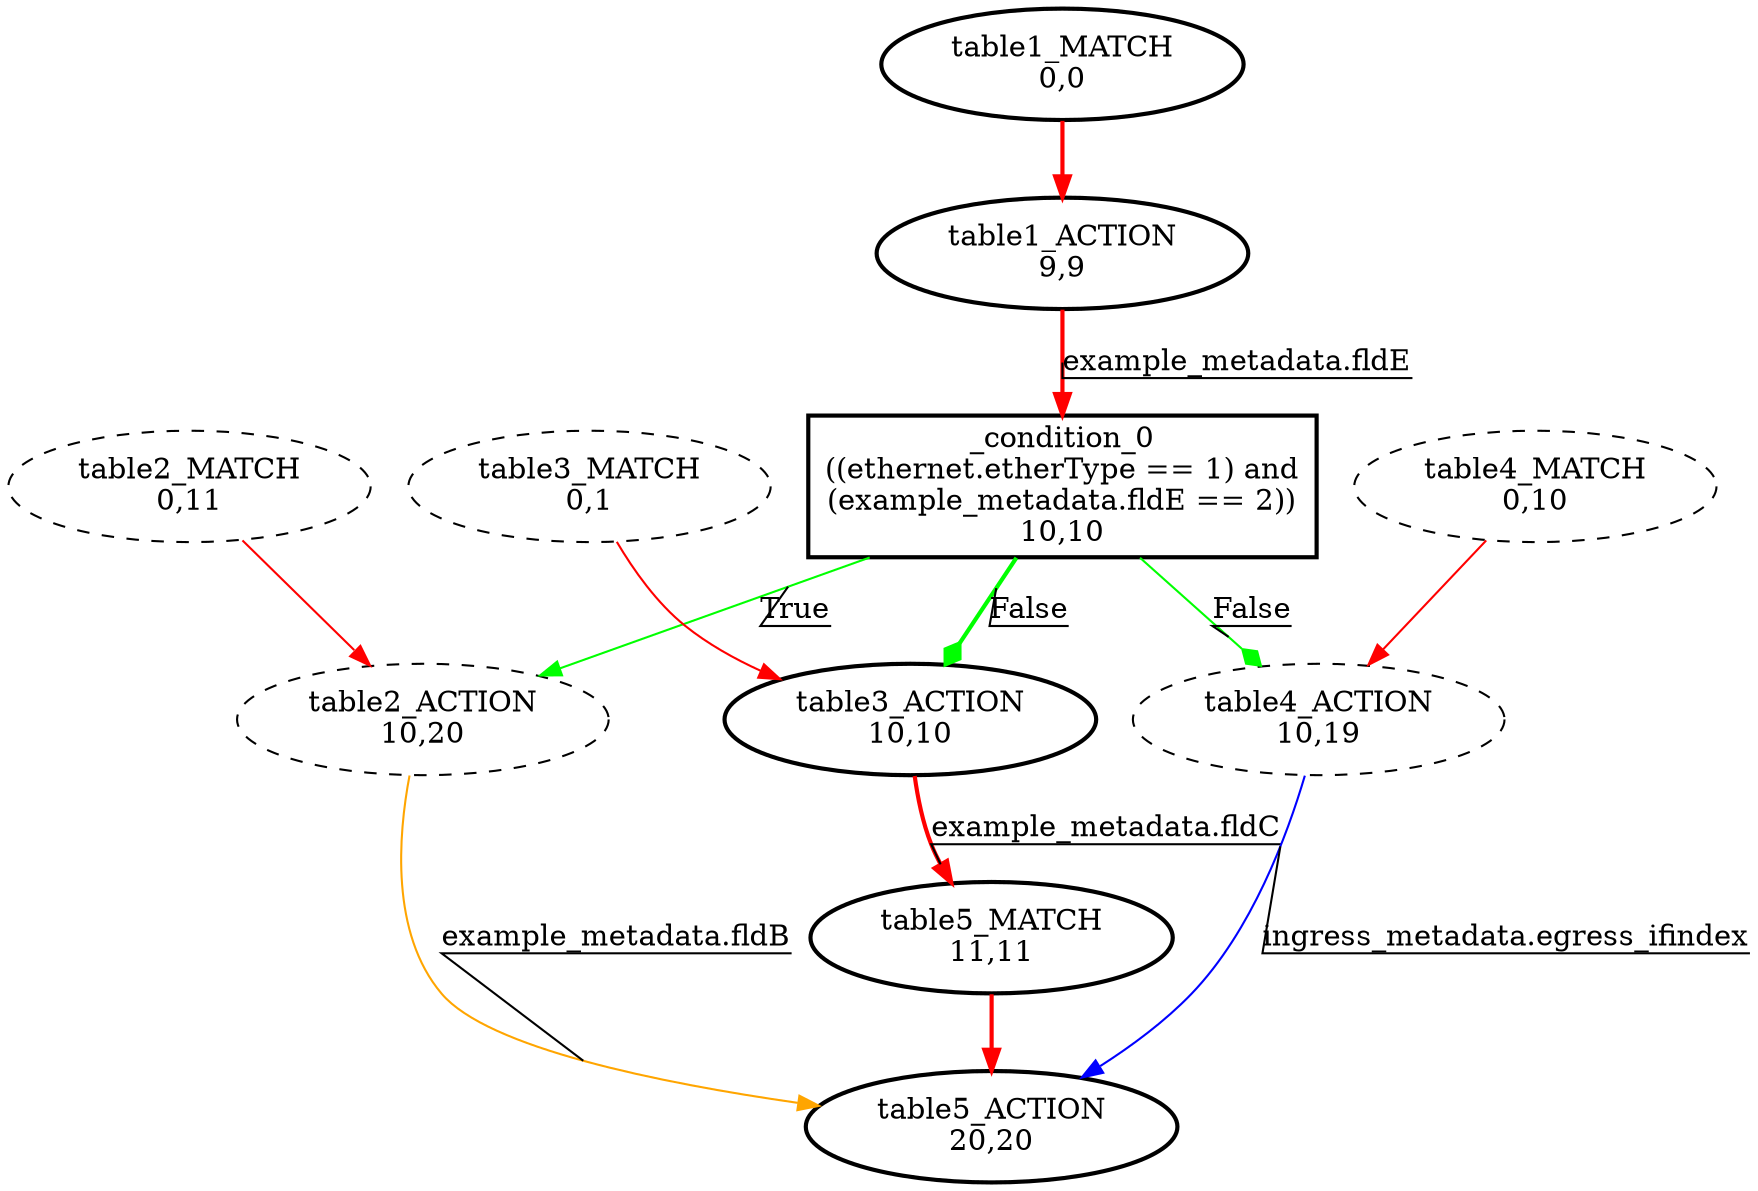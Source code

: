 digraph ingress {
_condition_0 [ shape=box label="_condition_0\n((ethernet.etherType == 1) and
(example_metadata.fldE == 2))\n10,10" style=bold];
table1_ACTION [ label="table1_ACTION\n9,9" style=bold];
table1_MATCH [ label="table1_MATCH\n0,0" style=bold];
table2_ACTION [ label="table2_ACTION\n10,20" style=dashed];
table2_MATCH [ label="table2_MATCH\n0,11" style=dashed];
table3_ACTION [ label="table3_ACTION\n10,10" style=bold];
table3_MATCH [ label="table3_MATCH\n0,1" style=dashed];
table4_ACTION [ label="table4_ACTION\n10,19" style=dashed];
table4_MATCH [ label="table4_MATCH\n0,10" style=dashed];
table5_ACTION [ label="table5_ACTION\n20,20" style=bold];
table5_MATCH [ label="table5_MATCH\n11,11" style=bold];
_condition_0 -> table2_ACTION [color=green label="True" decorate=true ];
_condition_0 -> table3_ACTION [color=green label="False" decorate=true  arrowhead = diamond style=bold];
_condition_0 -> table4_ACTION [color=green label="False" decorate=true  arrowhead = diamond];
table1_ACTION -> _condition_0 [color=red label="example_metadata.fldE" decorate=true  style=bold];
table1_MATCH -> table1_ACTION [color=red  style=bold];
table2_ACTION -> table5_ACTION [color=orange label="example_metadata.fldB" decorate=true ];
table2_MATCH -> table2_ACTION [color=red ];
table3_ACTION -> table5_MATCH [color=red label="example_metadata.fldC" decorate=true  style=bold];
table3_MATCH -> table3_ACTION [color=red ];
table4_ACTION -> table5_ACTION [color=blue label="ingress_metadata.egress_ifindex" decorate=true ];
table4_MATCH -> table4_ACTION [color=red ];
table5_MATCH -> table5_ACTION [color=red  style=bold];
}
